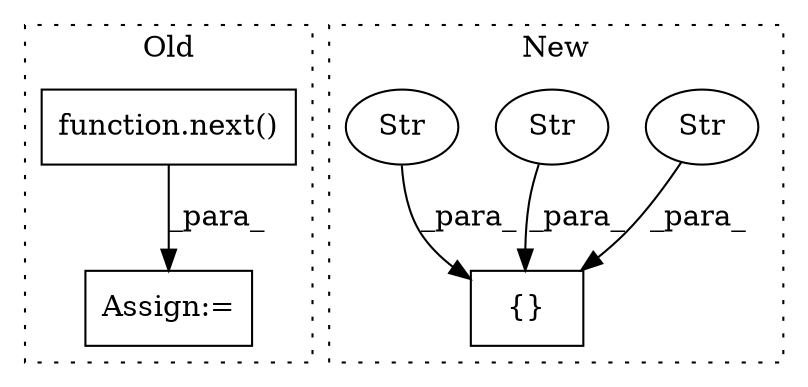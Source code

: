 digraph G {
subgraph cluster0 {
1 [label="function.next()" a="75" s="9549,9564" l="5,1" shape="box"];
3 [label="Assign:=" a="68" s="9516" l="33" shape="box"];
label = "Old";
style="dotted";
}
subgraph cluster1 {
2 [label="{}" a="59" s="15139,15192" l="1,0" shape="box"];
4 [label="Str" a="66" s="15181" l="11" shape="ellipse"];
5 [label="Str" a="66" s="15149" l="13" shape="ellipse"];
6 [label="Str" a="66" s="15164" l="15" shape="ellipse"];
label = "New";
style="dotted";
}
1 -> 3 [label="_para_"];
4 -> 2 [label="_para_"];
5 -> 2 [label="_para_"];
6 -> 2 [label="_para_"];
}